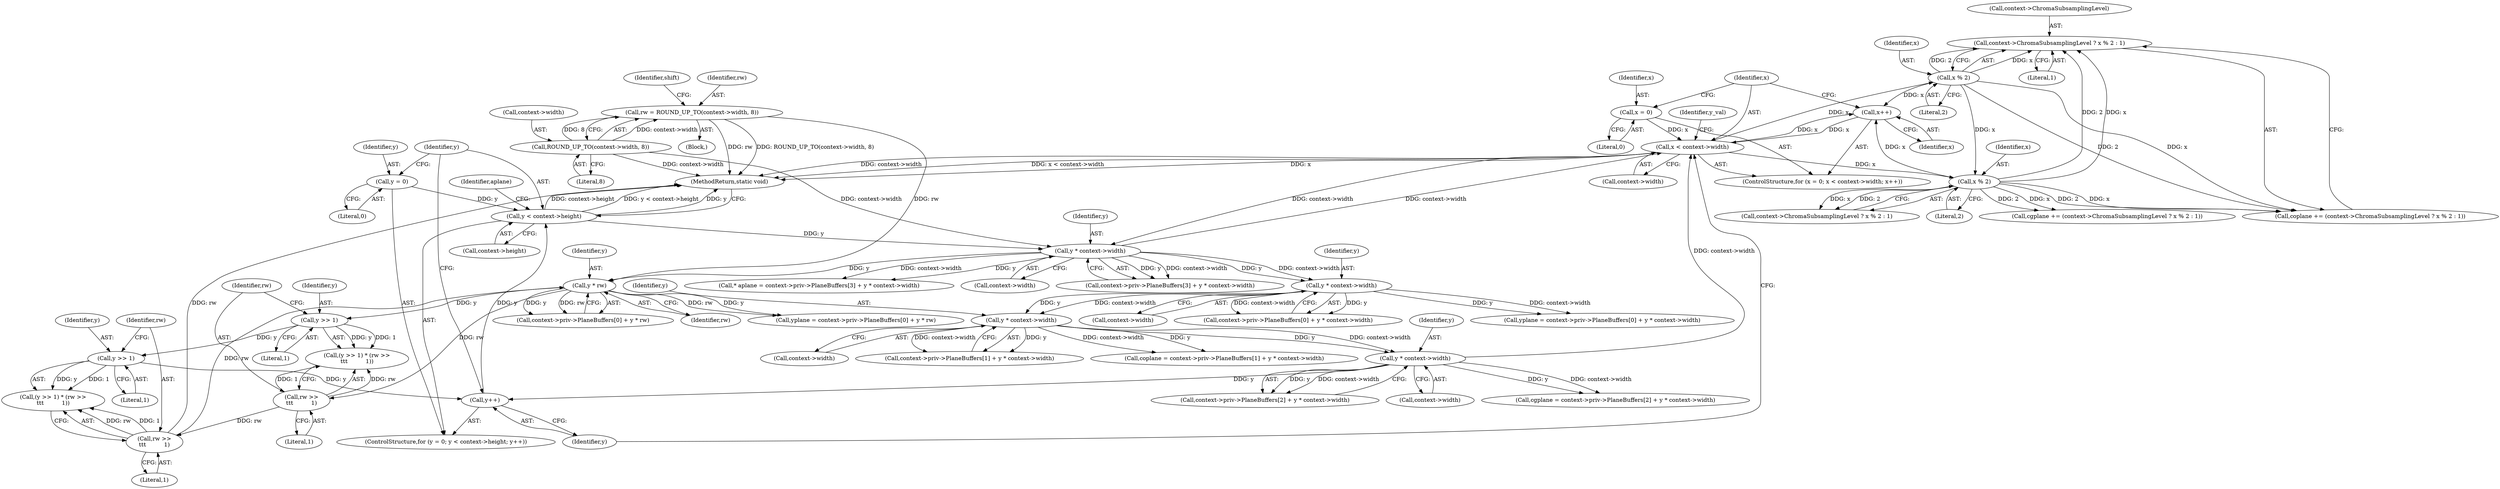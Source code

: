 digraph "1_FreeRDP_d1112c279bd1a327e8e4d0b5f371458bf2579659@pointer" {
"1000362" [label="(Call,context->ChromaSubsamplingLevel ? x % 2 : 1)"];
"1000366" [label="(Call,x % 2)"];
"1000269" [label="(Call,x < context->width)"];
"1000274" [label="(Call,x++)"];
"1000376" [label="(Call,x % 2)"];
"1000266" [label="(Call,x = 0)"];
"1000260" [label="(Call,y * context->width)"];
"1000245" [label="(Call,y * context->width)"];
"1000230" [label="(Call,y * context->width)"];
"1000161" [label="(Call,y * context->width)"];
"1000139" [label="(Call,y < context->height)"];
"1000144" [label="(Call,y++)"];
"1000212" [label="(Call,y >> 1)"];
"1000195" [label="(Call,y >> 1)"];
"1000181" [label="(Call,y * rw)"];
"1000215" [label="(Call,rw >>\n\t\t\t          1)"];
"1000198" [label="(Call,rw >>\n\t\t\t          1)"];
"1000114" [label="(Call,rw = ROUND_UP_TO(context->width, 8))"];
"1000116" [label="(Call,ROUND_UP_TO(context->width, 8))"];
"1000136" [label="(Call,y = 0)"];
"1000369" [label="(Literal,1)"];
"1000270" [label="(Identifier,x)"];
"1000271" [label="(Call,context->width)"];
"1000232" [label="(Call,context->width)"];
"1000266" [label="(Call,x = 0)"];
"1000362" [label="(Call,context->ChromaSubsamplingLevel ? x % 2 : 1)"];
"1000114" [label="(Call,rw = ROUND_UP_TO(context->width, 8))"];
"1000137" [label="(Identifier,y)"];
"1000136" [label="(Call,y = 0)"];
"1000151" [label="(Call,* aplane = context->priv->PlaneBuffers[3] + y * context->width)"];
"1000268" [label="(Literal,0)"];
"1000213" [label="(Identifier,y)"];
"1000279" [label="(Identifier,y_val)"];
"1000366" [label="(Call,x % 2)"];
"1000214" [label="(Literal,1)"];
"1000217" [label="(Literal,1)"];
"1000123" [label="(Identifier,shift)"];
"1000260" [label="(Call,y * context->width)"];
"1000274" [label="(Call,x++)"];
"1000367" [label="(Identifier,x)"];
"1000117" [label="(Call,context->width)"];
"1000216" [label="(Identifier,rw)"];
"1000145" [label="(Identifier,y)"];
"1000245" [label="(Call,y * context->width)"];
"1000252" [label="(Call,context->priv->PlaneBuffers[2] + y * context->width)"];
"1000116" [label="(Call,ROUND_UP_TO(context->width, 8))"];
"1000262" [label="(Call,context->width)"];
"1000368" [label="(Literal,2)"];
"1000161" [label="(Call,y * context->width)"];
"1000246" [label="(Identifier,y)"];
"1000230" [label="(Call,y * context->width)"];
"1000215" [label="(Call,rw >>\n\t\t\t          1)"];
"1000275" [label="(Identifier,x)"];
"1000199" [label="(Identifier,rw)"];
"1000120" [label="(Literal,8)"];
"1000144" [label="(Call,y++)"];
"1000181" [label="(Call,y * rw)"];
"1000196" [label="(Identifier,y)"];
"1000115" [label="(Identifier,rw)"];
"1000261" [label="(Identifier,y)"];
"1000212" [label="(Call,y >> 1)"];
"1000376" [label="(Call,x % 2)"];
"1000235" [label="(Call,coplane = context->priv->PlaneBuffers[1] + y * context->width)"];
"1000247" [label="(Call,context->width)"];
"1000220" [label="(Call,yplane = context->priv->PlaneBuffers[0] + y * context->width)"];
"1000195" [label="(Call,y >> 1)"];
"1000198" [label="(Call,rw >>\n\t\t\t          1)"];
"1000200" [label="(Literal,1)"];
"1000231" [label="(Identifier,y)"];
"1000163" [label="(Call,context->width)"];
"1000152" [label="(Identifier,aplane)"];
"1000237" [label="(Call,context->priv->PlaneBuffers[1] + y * context->width)"];
"1000110" [label="(Block,)"];
"1000382" [label="(MethodReturn,static void)"];
"1000194" [label="(Call,(y >> 1) * (rw >>\n\t\t\t          1))"];
"1000377" [label="(Identifier,x)"];
"1000173" [label="(Call,context->priv->PlaneBuffers[0] + y * rw)"];
"1000372" [label="(Call,context->ChromaSubsamplingLevel ? x % 2 : 1)"];
"1000140" [label="(Identifier,y)"];
"1000141" [label="(Call,context->height)"];
"1000363" [label="(Call,context->ChromaSubsamplingLevel)"];
"1000222" [label="(Call,context->priv->PlaneBuffers[0] + y * context->width)"];
"1000135" [label="(ControlStructure,for (y = 0; y < context->height; y++))"];
"1000139" [label="(Call,y < context->height)"];
"1000153" [label="(Call,context->priv->PlaneBuffers[3] + y * context->width)"];
"1000197" [label="(Literal,1)"];
"1000378" [label="(Literal,2)"];
"1000182" [label="(Identifier,y)"];
"1000370" [label="(Call,cgplane += (context->ChromaSubsamplingLevel ? x % 2 : 1))"];
"1000250" [label="(Call,cgplane = context->priv->PlaneBuffers[2] + y * context->width)"];
"1000183" [label="(Identifier,rw)"];
"1000162" [label="(Identifier,y)"];
"1000171" [label="(Call,yplane = context->priv->PlaneBuffers[0] + y * rw)"];
"1000269" [label="(Call,x < context->width)"];
"1000267" [label="(Identifier,x)"];
"1000138" [label="(Literal,0)"];
"1000265" [label="(ControlStructure,for (x = 0; x < context->width; x++))"];
"1000360" [label="(Call,coplane += (context->ChromaSubsamplingLevel ? x % 2 : 1))"];
"1000211" [label="(Call,(y >> 1) * (rw >>\n\t\t\t          1))"];
"1000362" -> "1000360"  [label="AST: "];
"1000362" -> "1000366"  [label="CFG: "];
"1000362" -> "1000369"  [label="CFG: "];
"1000363" -> "1000362"  [label="AST: "];
"1000366" -> "1000362"  [label="AST: "];
"1000369" -> "1000362"  [label="AST: "];
"1000360" -> "1000362"  [label="CFG: "];
"1000366" -> "1000362"  [label="DDG: x"];
"1000366" -> "1000362"  [label="DDG: 2"];
"1000376" -> "1000362"  [label="DDG: x"];
"1000376" -> "1000362"  [label="DDG: 2"];
"1000366" -> "1000368"  [label="CFG: "];
"1000367" -> "1000366"  [label="AST: "];
"1000368" -> "1000366"  [label="AST: "];
"1000366" -> "1000274"  [label="DDG: x"];
"1000366" -> "1000360"  [label="DDG: x"];
"1000366" -> "1000360"  [label="DDG: 2"];
"1000269" -> "1000366"  [label="DDG: x"];
"1000366" -> "1000376"  [label="DDG: x"];
"1000269" -> "1000265"  [label="AST: "];
"1000269" -> "1000271"  [label="CFG: "];
"1000270" -> "1000269"  [label="AST: "];
"1000271" -> "1000269"  [label="AST: "];
"1000279" -> "1000269"  [label="CFG: "];
"1000145" -> "1000269"  [label="CFG: "];
"1000269" -> "1000382"  [label="DDG: x < context->width"];
"1000269" -> "1000382"  [label="DDG: x"];
"1000269" -> "1000382"  [label="DDG: context->width"];
"1000269" -> "1000161"  [label="DDG: context->width"];
"1000274" -> "1000269"  [label="DDG: x"];
"1000266" -> "1000269"  [label="DDG: x"];
"1000260" -> "1000269"  [label="DDG: context->width"];
"1000161" -> "1000269"  [label="DDG: context->width"];
"1000269" -> "1000274"  [label="DDG: x"];
"1000269" -> "1000376"  [label="DDG: x"];
"1000274" -> "1000265"  [label="AST: "];
"1000274" -> "1000275"  [label="CFG: "];
"1000275" -> "1000274"  [label="AST: "];
"1000270" -> "1000274"  [label="CFG: "];
"1000376" -> "1000274"  [label="DDG: x"];
"1000376" -> "1000372"  [label="AST: "];
"1000376" -> "1000378"  [label="CFG: "];
"1000377" -> "1000376"  [label="AST: "];
"1000378" -> "1000376"  [label="AST: "];
"1000372" -> "1000376"  [label="CFG: "];
"1000376" -> "1000360"  [label="DDG: x"];
"1000376" -> "1000360"  [label="DDG: 2"];
"1000376" -> "1000370"  [label="DDG: x"];
"1000376" -> "1000370"  [label="DDG: 2"];
"1000376" -> "1000372"  [label="DDG: x"];
"1000376" -> "1000372"  [label="DDG: 2"];
"1000266" -> "1000265"  [label="AST: "];
"1000266" -> "1000268"  [label="CFG: "];
"1000267" -> "1000266"  [label="AST: "];
"1000268" -> "1000266"  [label="AST: "];
"1000270" -> "1000266"  [label="CFG: "];
"1000260" -> "1000252"  [label="AST: "];
"1000260" -> "1000262"  [label="CFG: "];
"1000261" -> "1000260"  [label="AST: "];
"1000262" -> "1000260"  [label="AST: "];
"1000252" -> "1000260"  [label="CFG: "];
"1000260" -> "1000144"  [label="DDG: y"];
"1000260" -> "1000250"  [label="DDG: y"];
"1000260" -> "1000250"  [label="DDG: context->width"];
"1000260" -> "1000252"  [label="DDG: y"];
"1000260" -> "1000252"  [label="DDG: context->width"];
"1000245" -> "1000260"  [label="DDG: y"];
"1000245" -> "1000260"  [label="DDG: context->width"];
"1000245" -> "1000237"  [label="AST: "];
"1000245" -> "1000247"  [label="CFG: "];
"1000246" -> "1000245"  [label="AST: "];
"1000247" -> "1000245"  [label="AST: "];
"1000237" -> "1000245"  [label="CFG: "];
"1000245" -> "1000235"  [label="DDG: y"];
"1000245" -> "1000235"  [label="DDG: context->width"];
"1000245" -> "1000237"  [label="DDG: y"];
"1000245" -> "1000237"  [label="DDG: context->width"];
"1000230" -> "1000245"  [label="DDG: y"];
"1000230" -> "1000245"  [label="DDG: context->width"];
"1000230" -> "1000222"  [label="AST: "];
"1000230" -> "1000232"  [label="CFG: "];
"1000231" -> "1000230"  [label="AST: "];
"1000232" -> "1000230"  [label="AST: "];
"1000222" -> "1000230"  [label="CFG: "];
"1000230" -> "1000220"  [label="DDG: y"];
"1000230" -> "1000220"  [label="DDG: context->width"];
"1000230" -> "1000222"  [label="DDG: y"];
"1000230" -> "1000222"  [label="DDG: context->width"];
"1000161" -> "1000230"  [label="DDG: y"];
"1000161" -> "1000230"  [label="DDG: context->width"];
"1000161" -> "1000153"  [label="AST: "];
"1000161" -> "1000163"  [label="CFG: "];
"1000162" -> "1000161"  [label="AST: "];
"1000163" -> "1000161"  [label="AST: "];
"1000153" -> "1000161"  [label="CFG: "];
"1000161" -> "1000151"  [label="DDG: y"];
"1000161" -> "1000151"  [label="DDG: context->width"];
"1000161" -> "1000153"  [label="DDG: y"];
"1000161" -> "1000153"  [label="DDG: context->width"];
"1000139" -> "1000161"  [label="DDG: y"];
"1000116" -> "1000161"  [label="DDG: context->width"];
"1000161" -> "1000181"  [label="DDG: y"];
"1000139" -> "1000135"  [label="AST: "];
"1000139" -> "1000141"  [label="CFG: "];
"1000140" -> "1000139"  [label="AST: "];
"1000141" -> "1000139"  [label="AST: "];
"1000152" -> "1000139"  [label="CFG: "];
"1000382" -> "1000139"  [label="CFG: "];
"1000139" -> "1000382"  [label="DDG: context->height"];
"1000139" -> "1000382"  [label="DDG: y < context->height"];
"1000139" -> "1000382"  [label="DDG: y"];
"1000144" -> "1000139"  [label="DDG: y"];
"1000136" -> "1000139"  [label="DDG: y"];
"1000144" -> "1000135"  [label="AST: "];
"1000144" -> "1000145"  [label="CFG: "];
"1000145" -> "1000144"  [label="AST: "];
"1000140" -> "1000144"  [label="CFG: "];
"1000212" -> "1000144"  [label="DDG: y"];
"1000212" -> "1000211"  [label="AST: "];
"1000212" -> "1000214"  [label="CFG: "];
"1000213" -> "1000212"  [label="AST: "];
"1000214" -> "1000212"  [label="AST: "];
"1000216" -> "1000212"  [label="CFG: "];
"1000212" -> "1000211"  [label="DDG: y"];
"1000212" -> "1000211"  [label="DDG: 1"];
"1000195" -> "1000212"  [label="DDG: y"];
"1000195" -> "1000194"  [label="AST: "];
"1000195" -> "1000197"  [label="CFG: "];
"1000196" -> "1000195"  [label="AST: "];
"1000197" -> "1000195"  [label="AST: "];
"1000199" -> "1000195"  [label="CFG: "];
"1000195" -> "1000194"  [label="DDG: y"];
"1000195" -> "1000194"  [label="DDG: 1"];
"1000181" -> "1000195"  [label="DDG: y"];
"1000181" -> "1000173"  [label="AST: "];
"1000181" -> "1000183"  [label="CFG: "];
"1000182" -> "1000181"  [label="AST: "];
"1000183" -> "1000181"  [label="AST: "];
"1000173" -> "1000181"  [label="CFG: "];
"1000181" -> "1000171"  [label="DDG: y"];
"1000181" -> "1000171"  [label="DDG: rw"];
"1000181" -> "1000173"  [label="DDG: y"];
"1000181" -> "1000173"  [label="DDG: rw"];
"1000215" -> "1000181"  [label="DDG: rw"];
"1000114" -> "1000181"  [label="DDG: rw"];
"1000181" -> "1000198"  [label="DDG: rw"];
"1000215" -> "1000211"  [label="AST: "];
"1000215" -> "1000217"  [label="CFG: "];
"1000216" -> "1000215"  [label="AST: "];
"1000217" -> "1000215"  [label="AST: "];
"1000211" -> "1000215"  [label="CFG: "];
"1000215" -> "1000382"  [label="DDG: rw"];
"1000215" -> "1000211"  [label="DDG: rw"];
"1000215" -> "1000211"  [label="DDG: 1"];
"1000198" -> "1000215"  [label="DDG: rw"];
"1000198" -> "1000194"  [label="AST: "];
"1000198" -> "1000200"  [label="CFG: "];
"1000199" -> "1000198"  [label="AST: "];
"1000200" -> "1000198"  [label="AST: "];
"1000194" -> "1000198"  [label="CFG: "];
"1000198" -> "1000194"  [label="DDG: rw"];
"1000198" -> "1000194"  [label="DDG: 1"];
"1000114" -> "1000110"  [label="AST: "];
"1000114" -> "1000116"  [label="CFG: "];
"1000115" -> "1000114"  [label="AST: "];
"1000116" -> "1000114"  [label="AST: "];
"1000123" -> "1000114"  [label="CFG: "];
"1000114" -> "1000382"  [label="DDG: rw"];
"1000114" -> "1000382"  [label="DDG: ROUND_UP_TO(context->width, 8)"];
"1000116" -> "1000114"  [label="DDG: context->width"];
"1000116" -> "1000114"  [label="DDG: 8"];
"1000116" -> "1000120"  [label="CFG: "];
"1000117" -> "1000116"  [label="AST: "];
"1000120" -> "1000116"  [label="AST: "];
"1000116" -> "1000382"  [label="DDG: context->width"];
"1000136" -> "1000135"  [label="AST: "];
"1000136" -> "1000138"  [label="CFG: "];
"1000137" -> "1000136"  [label="AST: "];
"1000138" -> "1000136"  [label="AST: "];
"1000140" -> "1000136"  [label="CFG: "];
}
